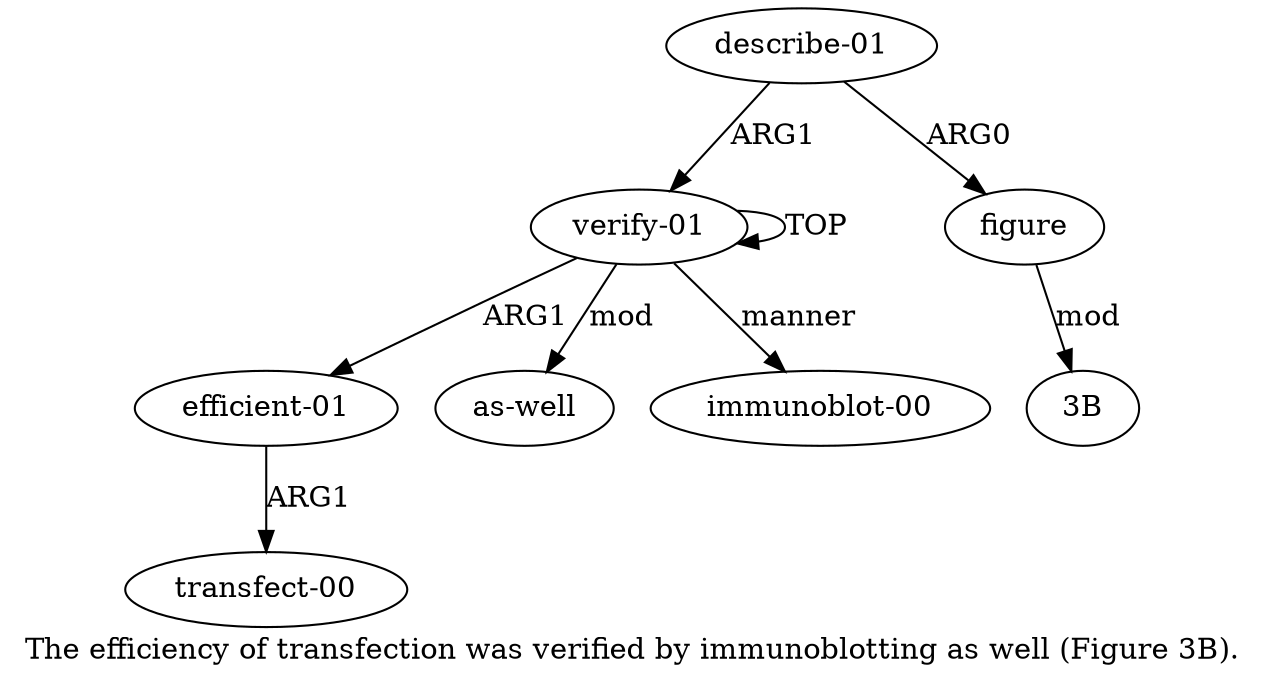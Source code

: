 digraph  {
	graph [label="The efficiency of transfection was verified by immunoblotting as well (Figure 3B)."];
	node [label="\N"];
	a1	 [color=black,
		gold_ind=1,
		gold_label="efficient-01",
		label="efficient-01",
		test_ind=1,
		test_label="efficient-01"];
	a2	 [color=black,
		gold_ind=2,
		gold_label="transfect-00",
		label="transfect-00",
		test_ind=2,
		test_label="transfect-00"];
	a1 -> a2 [key=0,
	color=black,
	gold_label=ARG1,
	label=ARG1,
	test_label=ARG1];
a0 [color=black,
	gold_ind=0,
	gold_label="verify-01",
	label="verify-01",
	test_ind=0,
	test_label="verify-01"];
a0 -> a1 [key=0,
color=black,
gold_label=ARG1,
label=ARG1,
test_label=ARG1];
a0 -> a0 [key=0,
color=black,
gold_label=TOP,
label=TOP,
test_label=TOP];
a3 [color=black,
gold_ind=3,
gold_label="as-well",
label="as-well",
test_ind=3,
test_label="as-well"];
a0 -> a3 [key=0,
color=black,
gold_label=mod,
label=mod,
test_label=mod];
a6 [color=black,
gold_ind=6,
gold_label="immunoblot-00",
label="immunoblot-00",
test_ind=6,
test_label="immunoblot-00"];
a0 -> a6 [key=0,
color=black,
gold_label=manner,
label=manner,
test_label=manner];
a5 [color=black,
gold_ind=5,
gold_label=figure,
label=figure,
test_ind=5,
test_label=figure];
"a5 3B" [color=black,
gold_ind=-1,
gold_label="3B",
label="3B",
test_ind=-1,
test_label="3B"];
a5 -> "a5 3B" [key=0,
color=black,
gold_label=mod,
label=mod,
test_label=mod];
a4 [color=black,
gold_ind=4,
gold_label="describe-01",
label="describe-01",
test_ind=4,
test_label="describe-01"];
a4 -> a0 [key=0,
color=black,
gold_label=ARG1,
label=ARG1,
test_label=ARG1];
a4 -> a5 [key=0,
color=black,
gold_label=ARG0,
label=ARG0,
test_label=ARG0];
}
